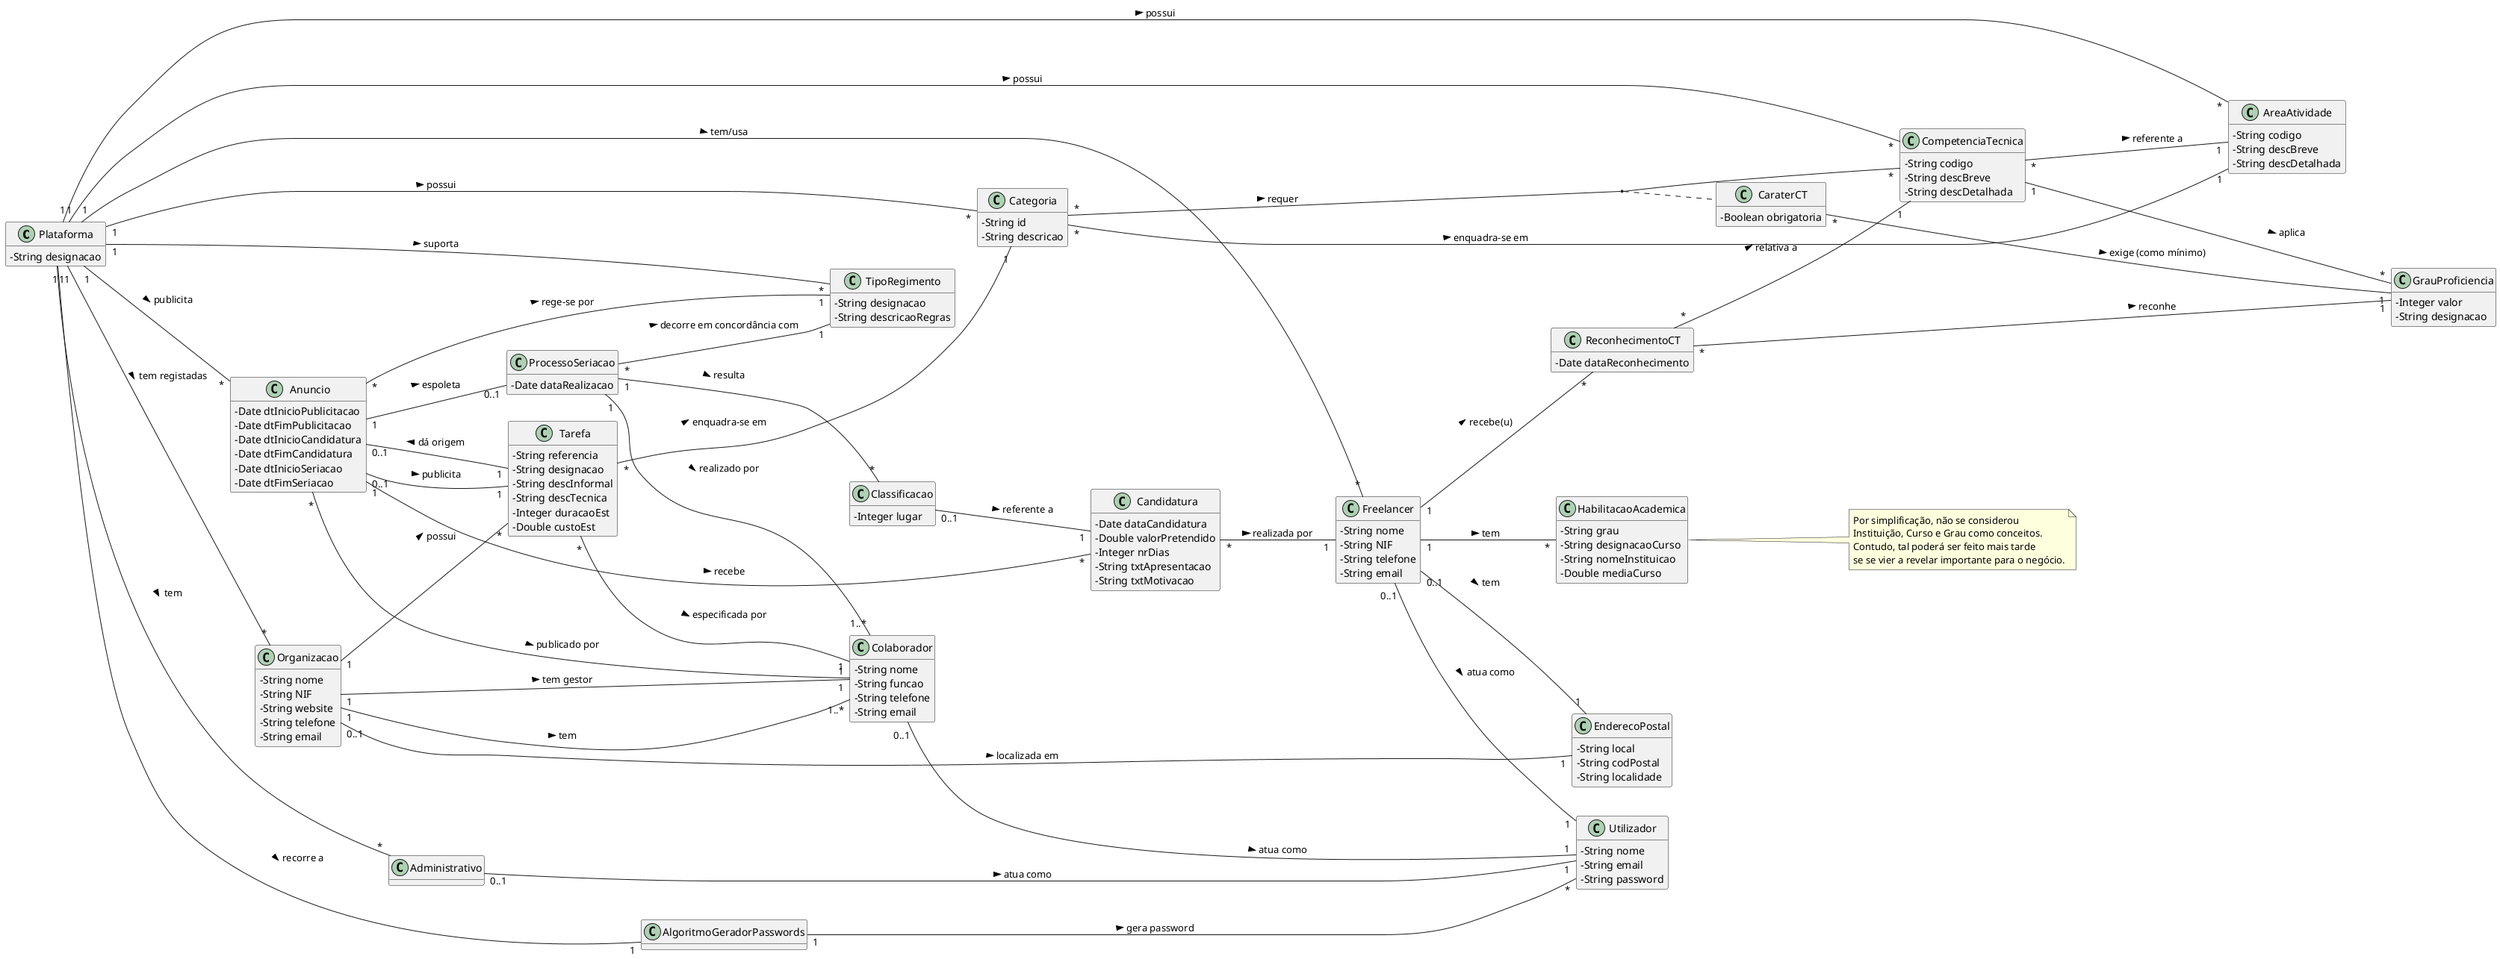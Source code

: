 @startuml
skinparam classAttributeIconSize 0
hide methods
left to right direction

class Plataforma {
  -String designacao
}

class AreaAtividade {
  -String codigo
  -String descBreve
  -String descDetalhada

}

class CompetenciaTecnica {
  -String codigo
  -String descBreve
  -String descDetalhada
}

class GrauProficiencia {
  -Integer valor
  -String designacao
}

class Categoria {
  -String id
  -String descricao
}

class CaraterCT {
  -Boolean obrigatoria
}

class Organizacao {
  -String nome
  -String NIF
  -String website
  -String telefone
  -String email
}

class Colaborador {
  -String nome
  -String funcao
  -String telefone
  -String email
}

class EnderecoPostal {
  -String local
  -String codPostal
  -String localidade
}

class Tarefa {
  -String referencia
  -String designacao
  -String descInformal
  -String descTecnica
  -Integer duracaoEst
  -Double custoEst
}

class TipoRegimento
{
    -String designacao
    -String descricaoRegras
}

class Administrativo {

}

class Freelancer {
    -String nome
    -String NIF
    -String telefone
    -String email
}

class ReconhecimentoCT {
    -Date dataReconhecimento
}

class HabilitacaoAcademica {
    -String grau
    -String designacaoCurso
    -String nomeInstituicao
    -Double mediaCurso
}

note right
Por simplificação, não se considerou
Instituição, Curso e Grau como conceitos.
Contudo, tal poderá ser feito mais tarde
se se vier a revelar importante para o negócio.
end note



class Anuncio
{
    -Date dtInicioPublicitacao
    -Date dtFimPublicitacao
    -Date dtInicioCandidatura
    -Date dtFimCandidatura
    -Date dtInicioSeriacao
    -Date dtFimSeriacao
}

class Candidatura
{
    -Date dataCandidatura
    -Double valorPretendido
    -Integer nrDias
    -String txtApresentacao
    -String txtMotivacao
}

class Classificacao
{
    -Integer lugar
}

class ProcessoSeriacao
{
    -Date dataRealizacao
}

class Utilizador {
  -String nome
  -String email
  -String password
}

class AlgoritmoGeradorPasswords {
}

Plataforma "1" -- "*" AreaAtividade : possui >
Plataforma "1" -- "*" CompetenciaTecnica : possui >
Plataforma "1" -- "*" Categoria : possui >
Plataforma "1" -- "*" Organizacao : tem registadas >
Plataforma "1" -- "*" TipoRegimento : suporta >
Plataforma "1" -- "*" Anuncio : publicita >
Plataforma "1" -- "*" Freelancer : tem/usa  >
Plataforma "1" -- "*" Administrativo : tem  >
Plataforma "1" -- "1" AlgoritmoGeradorPasswords : recorre a >

Organizacao "1" -- "1..*" Colaborador: tem >
Organizacao "1" -- "1" Colaborador: tem gestor >
Organizacao "0..1" -- "1" EnderecoPostal: localizada em >
Organizacao "1" -- "*" Tarefa: possui >

CompetenciaTecnica "*" -- "1" AreaAtividade : referente a >
CompetenciaTecnica "1" --- "*" GrauProficiencia : aplica  >

Categoria "*" -- "1" AreaAtividade: enquadra-se em >
Categoria "*" -- "*" CompetenciaTecnica: requer >
(Categoria, CompetenciaTecnica) .. CaraterCT
CaraterCT "*" -- "1" GrauProficiencia: exige (como mínimo)  >

Tarefa "*" -- "1" Categoria: enquadra-se em >
Tarefa "*" -- "1" Colaborador: especificada por >


Anuncio "0..1" -- "1" Tarefa: publicita >
Anuncio "0..1" -- "1" Tarefa: dá origem <
Anuncio "*" -- "1" TipoRegimento: rege-se por >
Anuncio "*" -- "1" Colaborador: publicado por >
Anuncio "1" -- "*" Candidatura: recebe >
Anuncio "1" -- "0..1" ProcessoSeriacao: espoleta >

Candidatura "*" -- "1"  Freelancer: realizada por >

ProcessoSeriacao "*" -- "1" TipoRegimento: decorre em concordância com >
ProcessoSeriacao "1" -- "1..*" Colaborador: realizado por >
ProcessoSeriacao "1" -- "*" Classificacao: resulta >

Classificacao "0..1" -- "1" Candidatura: referente a >

Administrativo "0..1" -- "1" Utilizador: atua como >

Colaborador "0..1" -- "1" Utilizador: atua como >

Freelancer "0..1" -- "1" Utilizador: atua como >
Freelancer "0..1" -- "1" EnderecoPostal: tem >
Freelancer "1" -- "*" HabilitacaoAcademica: tem >
Freelancer "1" -- "*" ReconhecimentoCT : recebe(u) >


ReconhecimentoCT "*" -- "1" CompetenciaTecnica: relativa a >
ReconhecimentoCT "*" -- "1" GrauProficiencia: reconhe >



AlgoritmoGeradorPasswords "1" -- "*" Utilizador : gera password >

@enduml

